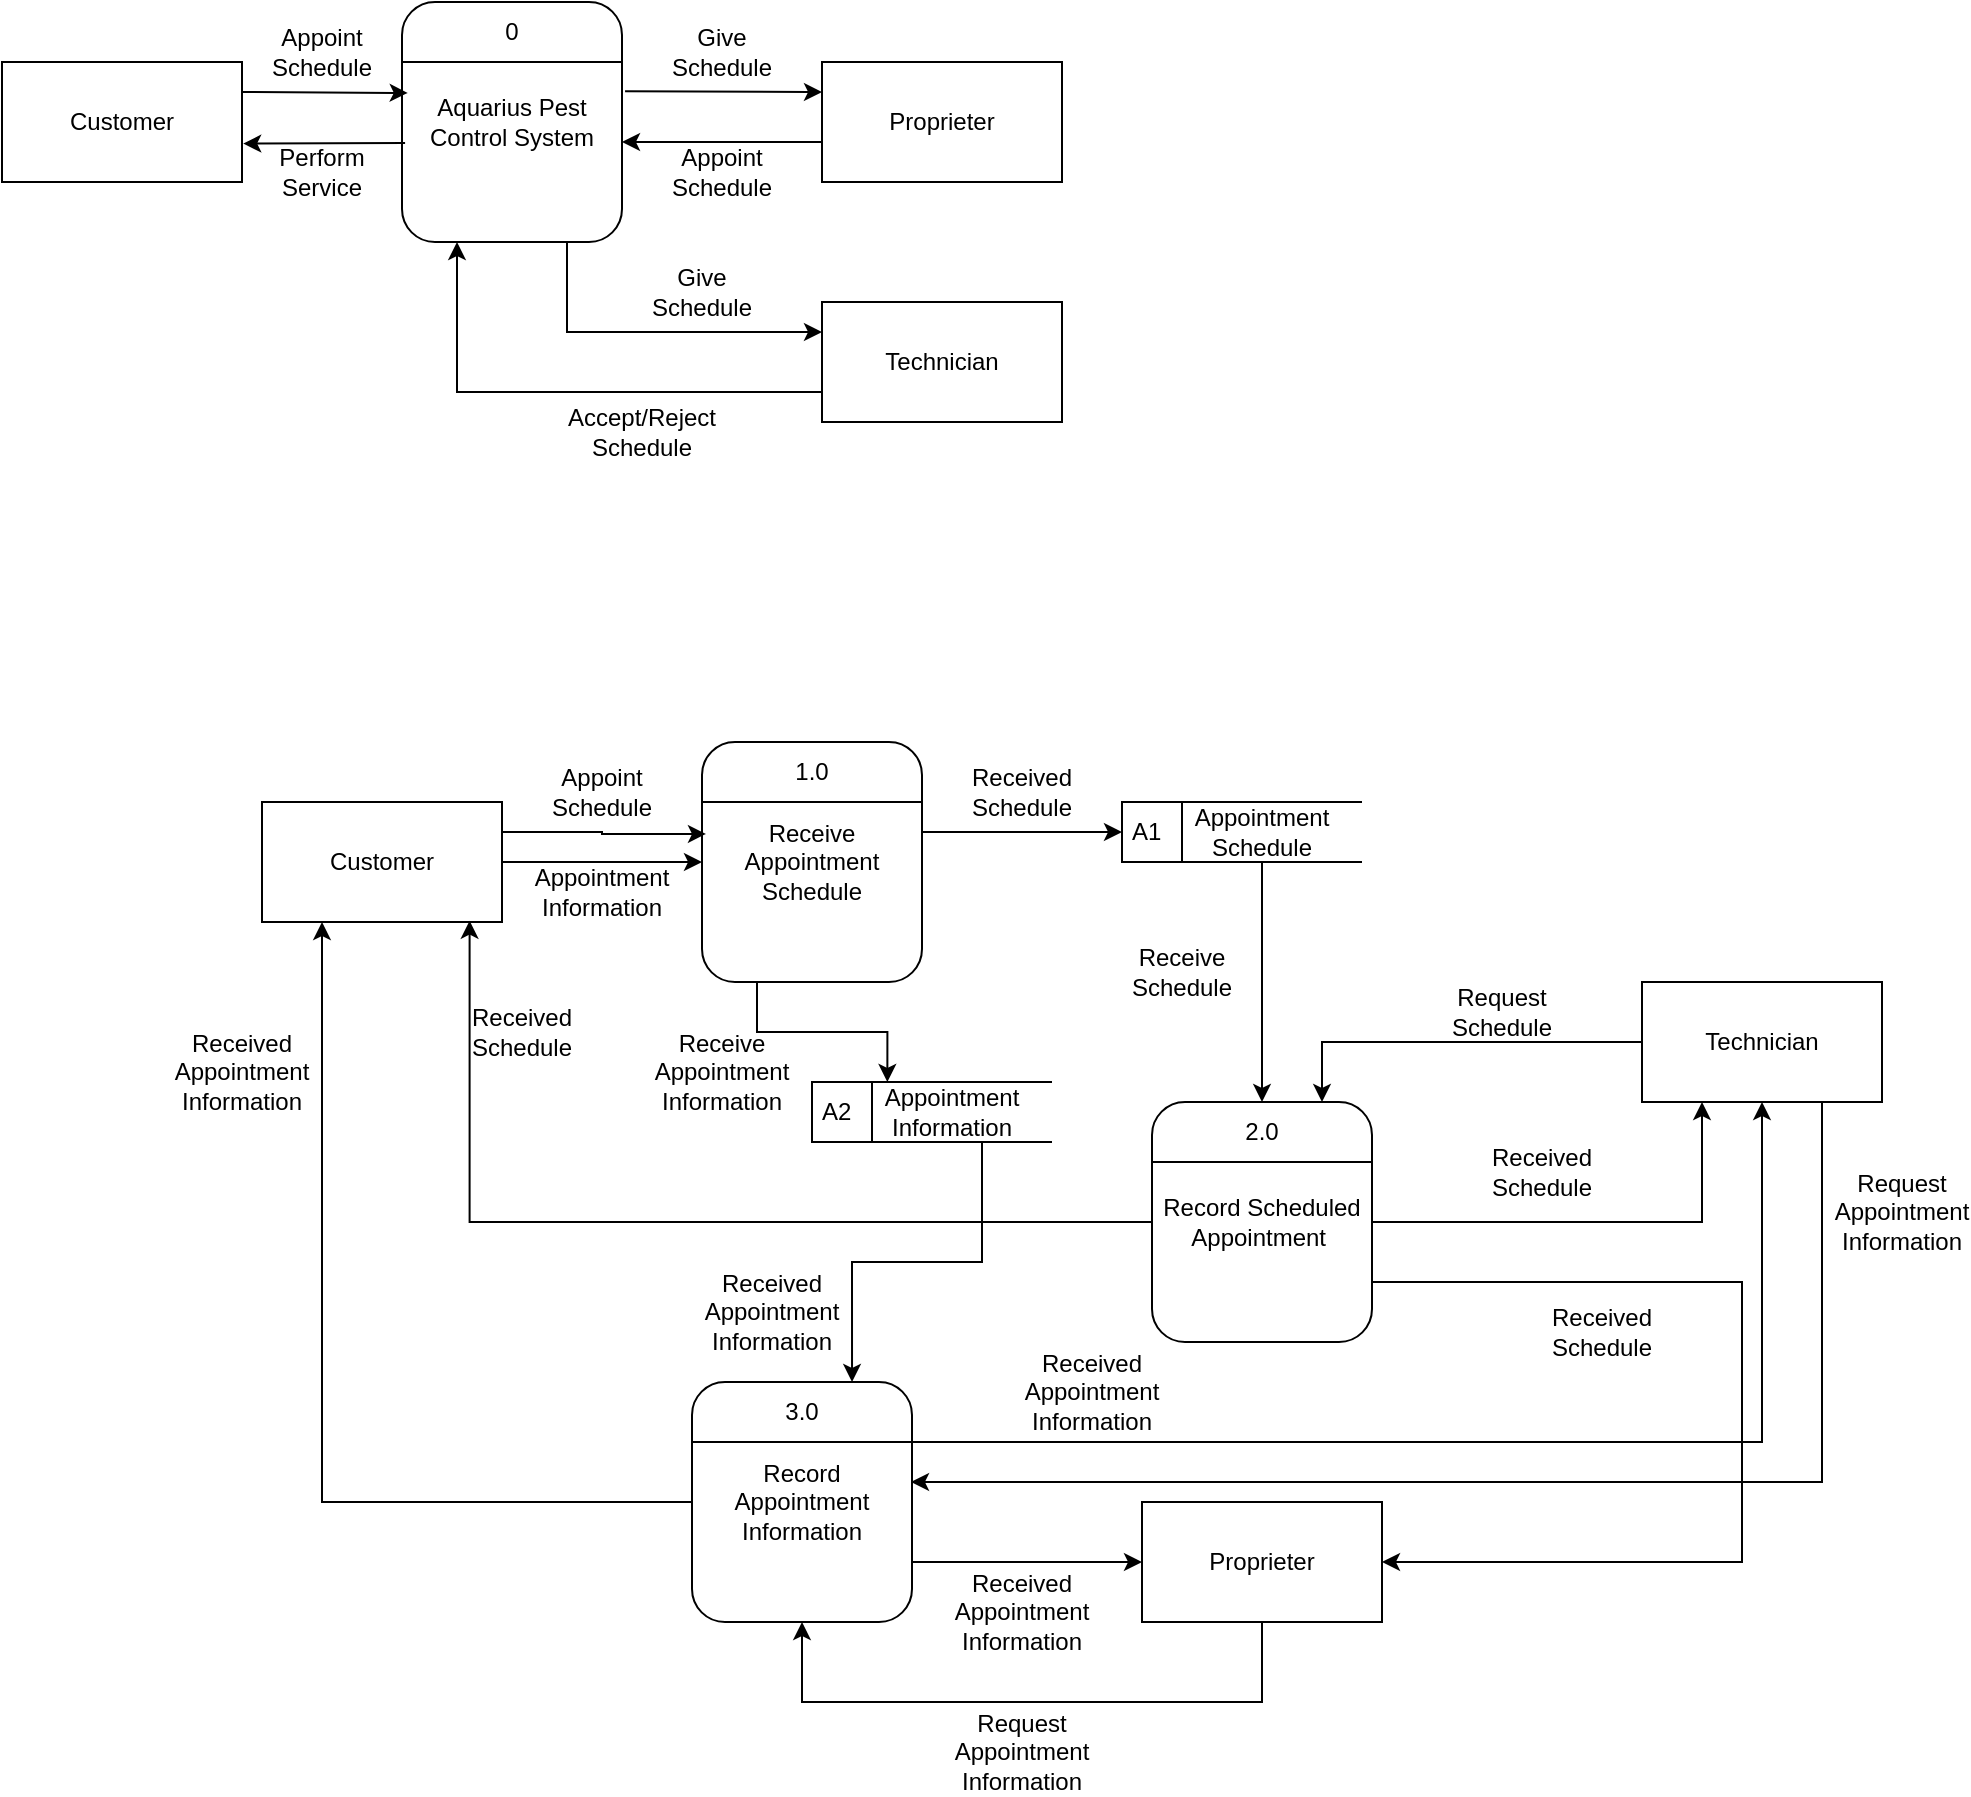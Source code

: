 <mxfile version="24.9.2">
  <diagram name="Page-1" id="nrZ8flM_sY24ld73uj93">
    <mxGraphModel dx="1164" dy="681" grid="1" gridSize="10" guides="1" tooltips="1" connect="1" arrows="1" fold="1" page="1" pageScale="1" pageWidth="850" pageHeight="1100" math="0" shadow="0">
      <root>
        <mxCell id="0" />
        <mxCell id="1" parent="0" />
        <mxCell id="mO-xAQjlgf0KAZZDHfsd-2" style="edgeStyle=orthogonalEdgeStyle;rounded=0;orthogonalLoop=1;jettySize=auto;html=1;exitX=0.75;exitY=1;exitDx=0;exitDy=0;entryX=0;entryY=0.25;entryDx=0;entryDy=0;" parent="1" source="dr37v-Of7VDJg59vq6-4-1" target="mO-xAQjlgf0KAZZDHfsd-1" edge="1">
          <mxGeometry relative="1" as="geometry" />
        </mxCell>
        <mxCell id="dr37v-Of7VDJg59vq6-4-1" value="Aquarius Pest Control System" style="rounded=1;whiteSpace=wrap;html=1;" parent="1" vertex="1">
          <mxGeometry x="240" y="90" width="110" height="120" as="geometry" />
        </mxCell>
        <mxCell id="dr37v-Of7VDJg59vq6-4-2" value="" style="endArrow=none;html=1;rounded=0;entryX=1;entryY=0.25;entryDx=0;entryDy=0;exitX=0;exitY=0.25;exitDx=0;exitDy=0;" parent="1" source="dr37v-Of7VDJg59vq6-4-1" target="dr37v-Of7VDJg59vq6-4-1" edge="1">
          <mxGeometry width="50" height="50" relative="1" as="geometry">
            <mxPoint x="200" y="150" as="sourcePoint" />
            <mxPoint x="240" y="100" as="targetPoint" />
          </mxGeometry>
        </mxCell>
        <mxCell id="dr37v-Of7VDJg59vq6-4-3" value="0" style="text;html=1;align=center;verticalAlign=middle;whiteSpace=wrap;rounded=0;" parent="1" vertex="1">
          <mxGeometry x="265" y="90" width="60" height="30" as="geometry" />
        </mxCell>
        <mxCell id="dr37v-Of7VDJg59vq6-4-4" value="Customer" style="rounded=0;whiteSpace=wrap;html=1;" parent="1" vertex="1">
          <mxGeometry x="40" y="120" width="120" height="60" as="geometry" />
        </mxCell>
        <mxCell id="dr37v-Of7VDJg59vq6-4-5" value="Proprieter" style="rounded=0;whiteSpace=wrap;html=1;" parent="1" vertex="1">
          <mxGeometry x="450" y="120" width="120" height="60" as="geometry" />
        </mxCell>
        <mxCell id="dr37v-Of7VDJg59vq6-4-6" value="" style="endArrow=classic;html=1;rounded=0;exitX=1;exitY=0.25;exitDx=0;exitDy=0;entryX=0.026;entryY=0.379;entryDx=0;entryDy=0;entryPerimeter=0;" parent="1" source="dr37v-Of7VDJg59vq6-4-4" target="dr37v-Of7VDJg59vq6-4-1" edge="1">
          <mxGeometry width="50" height="50" relative="1" as="geometry">
            <mxPoint x="140" y="230" as="sourcePoint" />
            <mxPoint x="190" y="180" as="targetPoint" />
          </mxGeometry>
        </mxCell>
        <mxCell id="dr37v-Of7VDJg59vq6-4-7" value="" style="endArrow=classic;html=1;rounded=0;exitX=1.014;exitY=0.372;exitDx=0;exitDy=0;exitPerimeter=0;entryX=0;entryY=0.25;entryDx=0;entryDy=0;" parent="1" source="dr37v-Of7VDJg59vq6-4-1" target="dr37v-Of7VDJg59vq6-4-5" edge="1">
          <mxGeometry width="50" height="50" relative="1" as="geometry">
            <mxPoint x="210" y="150" as="sourcePoint" />
            <mxPoint x="260" y="100" as="targetPoint" />
          </mxGeometry>
        </mxCell>
        <mxCell id="dr37v-Of7VDJg59vq6-4-8" value="" style="endArrow=classic;html=1;rounded=0;exitX=0;exitY=0.667;exitDx=0;exitDy=0;exitPerimeter=0;" parent="1" source="dr37v-Of7VDJg59vq6-4-5" edge="1">
          <mxGeometry width="50" height="50" relative="1" as="geometry">
            <mxPoint x="420" y="240" as="sourcePoint" />
            <mxPoint x="350" y="160" as="targetPoint" />
          </mxGeometry>
        </mxCell>
        <mxCell id="dr37v-Of7VDJg59vq6-4-9" value="" style="endArrow=classic;html=1;rounded=0;entryX=1.005;entryY=0.68;entryDx=0;entryDy=0;entryPerimeter=0;exitX=0.014;exitY=0.587;exitDx=0;exitDy=0;exitPerimeter=0;" parent="1" source="dr37v-Of7VDJg59vq6-4-1" target="dr37v-Of7VDJg59vq6-4-4" edge="1">
          <mxGeometry width="50" height="50" relative="1" as="geometry">
            <mxPoint x="250" y="200" as="sourcePoint" />
            <mxPoint x="300" y="150" as="targetPoint" />
          </mxGeometry>
        </mxCell>
        <mxCell id="dr37v-Of7VDJg59vq6-4-10" value="Appoint Schedule" style="text;html=1;align=center;verticalAlign=middle;whiteSpace=wrap;rounded=0;" parent="1" vertex="1">
          <mxGeometry x="170" y="100" width="60" height="30" as="geometry" />
        </mxCell>
        <mxCell id="dr37v-Of7VDJg59vq6-4-11" value="Give Schedule" style="text;html=1;align=center;verticalAlign=middle;whiteSpace=wrap;rounded=0;" parent="1" vertex="1">
          <mxGeometry x="370" y="100" width="60" height="30" as="geometry" />
        </mxCell>
        <mxCell id="dr37v-Of7VDJg59vq6-4-12" value="Appoint Schedule" style="text;html=1;align=center;verticalAlign=middle;whiteSpace=wrap;rounded=0;" parent="1" vertex="1">
          <mxGeometry x="370" y="160" width="60" height="30" as="geometry" />
        </mxCell>
        <mxCell id="dr37v-Of7VDJg59vq6-4-13" value="Perform Service" style="text;html=1;align=center;verticalAlign=middle;whiteSpace=wrap;rounded=0;" parent="1" vertex="1">
          <mxGeometry x="170" y="160" width="60" height="30" as="geometry" />
        </mxCell>
        <mxCell id="mO-xAQjlgf0KAZZDHfsd-4" style="edgeStyle=orthogonalEdgeStyle;rounded=0;orthogonalLoop=1;jettySize=auto;html=1;exitX=0;exitY=0.75;exitDx=0;exitDy=0;entryX=0.25;entryY=1;entryDx=0;entryDy=0;" parent="1" source="mO-xAQjlgf0KAZZDHfsd-1" target="dr37v-Of7VDJg59vq6-4-1" edge="1">
          <mxGeometry relative="1" as="geometry" />
        </mxCell>
        <mxCell id="mO-xAQjlgf0KAZZDHfsd-1" value="Technician" style="rounded=0;whiteSpace=wrap;html=1;" parent="1" vertex="1">
          <mxGeometry x="450" y="240" width="120" height="60" as="geometry" />
        </mxCell>
        <mxCell id="mO-xAQjlgf0KAZZDHfsd-3" value="Give Schedule" style="text;html=1;align=center;verticalAlign=middle;whiteSpace=wrap;rounded=0;" parent="1" vertex="1">
          <mxGeometry x="360" y="220" width="60" height="30" as="geometry" />
        </mxCell>
        <mxCell id="mO-xAQjlgf0KAZZDHfsd-5" value="Accept/Reject Schedule" style="text;html=1;align=center;verticalAlign=middle;whiteSpace=wrap;rounded=0;" parent="1" vertex="1">
          <mxGeometry x="330" y="290" width="60" height="30" as="geometry" />
        </mxCell>
        <mxCell id="mO-xAQjlgf0KAZZDHfsd-6" value="Receive Appointment Schedule" style="rounded=1;whiteSpace=wrap;html=1;" parent="1" vertex="1">
          <mxGeometry x="390" y="460" width="110" height="120" as="geometry" />
        </mxCell>
        <mxCell id="mO-xAQjlgf0KAZZDHfsd-7" value="" style="endArrow=none;html=1;rounded=0;entryX=1;entryY=0.25;entryDx=0;entryDy=0;exitX=0;exitY=0.25;exitDx=0;exitDy=0;" parent="1" source="mO-xAQjlgf0KAZZDHfsd-6" target="mO-xAQjlgf0KAZZDHfsd-6" edge="1">
          <mxGeometry width="50" height="50" relative="1" as="geometry">
            <mxPoint x="350" y="520" as="sourcePoint" />
            <mxPoint x="390" y="470" as="targetPoint" />
          </mxGeometry>
        </mxCell>
        <mxCell id="mO-xAQjlgf0KAZZDHfsd-8" value="1.0" style="text;html=1;align=center;verticalAlign=middle;whiteSpace=wrap;rounded=0;" parent="1" vertex="1">
          <mxGeometry x="415" y="460" width="60" height="30" as="geometry" />
        </mxCell>
        <mxCell id="9PFNCX79VaehlB443Bku-1" style="edgeStyle=orthogonalEdgeStyle;rounded=0;orthogonalLoop=1;jettySize=auto;html=1;exitX=1;exitY=0.5;exitDx=0;exitDy=0;entryX=0;entryY=0.5;entryDx=0;entryDy=0;" parent="1" source="mO-xAQjlgf0KAZZDHfsd-9" target="mO-xAQjlgf0KAZZDHfsd-6" edge="1">
          <mxGeometry relative="1" as="geometry" />
        </mxCell>
        <mxCell id="mO-xAQjlgf0KAZZDHfsd-9" value="Customer" style="rounded=0;whiteSpace=wrap;html=1;" parent="1" vertex="1">
          <mxGeometry x="170" y="490" width="120" height="60" as="geometry" />
        </mxCell>
        <mxCell id="mO-xAQjlgf0KAZZDHfsd-10" style="edgeStyle=orthogonalEdgeStyle;rounded=0;orthogonalLoop=1;jettySize=auto;html=1;exitX=1;exitY=0.25;exitDx=0;exitDy=0;entryX=0.018;entryY=0.383;entryDx=0;entryDy=0;entryPerimeter=0;" parent="1" source="mO-xAQjlgf0KAZZDHfsd-9" target="mO-xAQjlgf0KAZZDHfsd-6" edge="1">
          <mxGeometry relative="1" as="geometry" />
        </mxCell>
        <mxCell id="mO-xAQjlgf0KAZZDHfsd-11" value="Appoint Schedule" style="text;html=1;align=center;verticalAlign=middle;whiteSpace=wrap;rounded=0;" parent="1" vertex="1">
          <mxGeometry x="310" y="470" width="60" height="30" as="geometry" />
        </mxCell>
        <mxCell id="mO-xAQjlgf0KAZZDHfsd-12" value="A1" style="html=1;dashed=0;whiteSpace=wrap;shape=mxgraph.dfd.dataStoreID;align=left;spacingLeft=3;points=[[0,0],[0.5,0],[1,0],[0,0.5],[1,0.5],[0,1],[0.5,1],[1,1]];" parent="1" vertex="1">
          <mxGeometry x="600" y="490" width="120" height="30" as="geometry" />
        </mxCell>
        <mxCell id="mO-xAQjlgf0KAZZDHfsd-20" style="edgeStyle=orthogonalEdgeStyle;rounded=0;orthogonalLoop=1;jettySize=auto;html=1;exitX=0.5;exitY=1;exitDx=0;exitDy=0;entryX=0.5;entryY=0;entryDx=0;entryDy=0;" parent="1" source="mO-xAQjlgf0KAZZDHfsd-13" target="mO-xAQjlgf0KAZZDHfsd-19" edge="1">
          <mxGeometry relative="1" as="geometry" />
        </mxCell>
        <mxCell id="mO-xAQjlgf0KAZZDHfsd-13" value="Appointment Schedule" style="text;html=1;align=center;verticalAlign=middle;whiteSpace=wrap;rounded=0;" parent="1" vertex="1">
          <mxGeometry x="640" y="490" width="60" height="30" as="geometry" />
        </mxCell>
        <mxCell id="mO-xAQjlgf0KAZZDHfsd-14" value="" style="endArrow=classic;html=1;rounded=0;exitX=1.004;exitY=0.375;exitDx=0;exitDy=0;exitPerimeter=0;entryX=0;entryY=0.5;entryDx=0;entryDy=0;" parent="1" source="mO-xAQjlgf0KAZZDHfsd-6" target="mO-xAQjlgf0KAZZDHfsd-12" edge="1">
          <mxGeometry width="50" height="50" relative="1" as="geometry">
            <mxPoint x="460" y="440" as="sourcePoint" />
            <mxPoint x="510" y="390" as="targetPoint" />
          </mxGeometry>
        </mxCell>
        <mxCell id="mO-xAQjlgf0KAZZDHfsd-15" value="Received Schedule" style="text;html=1;align=center;verticalAlign=middle;whiteSpace=wrap;rounded=0;" parent="1" vertex="1">
          <mxGeometry x="520" y="470" width="60" height="30" as="geometry" />
        </mxCell>
        <mxCell id="9PFNCX79VaehlB443Bku-19" style="edgeStyle=orthogonalEdgeStyle;rounded=0;orthogonalLoop=1;jettySize=auto;html=1;exitX=1;exitY=0.75;exitDx=0;exitDy=0;entryX=1;entryY=0.5;entryDx=0;entryDy=0;" parent="1" source="mO-xAQjlgf0KAZZDHfsd-17" target="9PFNCX79VaehlB443Bku-15" edge="1">
          <mxGeometry relative="1" as="geometry">
            <Array as="points">
              <mxPoint x="910" y="730" />
              <mxPoint x="910" y="870" />
            </Array>
          </mxGeometry>
        </mxCell>
        <mxCell id="9PFNCX79VaehlB443Bku-20" style="edgeStyle=orthogonalEdgeStyle;rounded=0;orthogonalLoop=1;jettySize=auto;html=1;exitX=1;exitY=0.5;exitDx=0;exitDy=0;entryX=0.25;entryY=1;entryDx=0;entryDy=0;" parent="1" source="mO-xAQjlgf0KAZZDHfsd-17" target="9PFNCX79VaehlB443Bku-16" edge="1">
          <mxGeometry relative="1" as="geometry">
            <mxPoint x="890" y="680" as="targetPoint" />
            <Array as="points">
              <mxPoint x="890" y="700" />
            </Array>
          </mxGeometry>
        </mxCell>
        <mxCell id="mO-xAQjlgf0KAZZDHfsd-17" value="Record Scheduled Appointment&amp;nbsp;" style="rounded=1;whiteSpace=wrap;html=1;" parent="1" vertex="1">
          <mxGeometry x="615" y="640" width="110" height="120" as="geometry" />
        </mxCell>
        <mxCell id="mO-xAQjlgf0KAZZDHfsd-18" value="" style="endArrow=none;html=1;rounded=0;entryX=1;entryY=0.25;entryDx=0;entryDy=0;exitX=0;exitY=0.25;exitDx=0;exitDy=0;" parent="1" source="mO-xAQjlgf0KAZZDHfsd-17" target="mO-xAQjlgf0KAZZDHfsd-17" edge="1">
          <mxGeometry width="50" height="50" relative="1" as="geometry">
            <mxPoint x="575" y="700" as="sourcePoint" />
            <mxPoint x="615" y="650" as="targetPoint" />
          </mxGeometry>
        </mxCell>
        <mxCell id="mO-xAQjlgf0KAZZDHfsd-19" value="2.0" style="text;html=1;align=center;verticalAlign=middle;whiteSpace=wrap;rounded=0;" parent="1" vertex="1">
          <mxGeometry x="640" y="640" width="60" height="30" as="geometry" />
        </mxCell>
        <mxCell id="mO-xAQjlgf0KAZZDHfsd-21" value="Receive Schedule" style="text;html=1;align=center;verticalAlign=middle;whiteSpace=wrap;rounded=0;" parent="1" vertex="1">
          <mxGeometry x="600" y="560" width="60" height="30" as="geometry" />
        </mxCell>
        <mxCell id="9PFNCX79VaehlB443Bku-2" value="Appointment Information" style="text;html=1;align=center;verticalAlign=middle;whiteSpace=wrap;rounded=0;" parent="1" vertex="1">
          <mxGeometry x="310" y="520" width="60" height="30" as="geometry" />
        </mxCell>
        <mxCell id="9PFNCX79VaehlB443Bku-3" value="A2" style="html=1;dashed=0;whiteSpace=wrap;shape=mxgraph.dfd.dataStoreID;align=left;spacingLeft=3;points=[[0,0],[0.5,0],[1,0],[0,0.5],[1,0.5],[0,1],[0.5,1],[1,1]];" parent="1" vertex="1">
          <mxGeometry x="445" y="630" width="120" height="30" as="geometry" />
        </mxCell>
        <mxCell id="9PFNCX79VaehlB443Bku-4" value="Appointment Information" style="text;html=1;align=center;verticalAlign=middle;whiteSpace=wrap;rounded=0;" parent="1" vertex="1">
          <mxGeometry x="485" y="630" width="60" height="30" as="geometry" />
        </mxCell>
        <mxCell id="9PFNCX79VaehlB443Bku-7" style="edgeStyle=orthogonalEdgeStyle;rounded=0;orthogonalLoop=1;jettySize=auto;html=1;exitX=0.25;exitY=1;exitDx=0;exitDy=0;entryX=0.314;entryY=0;entryDx=0;entryDy=0;entryPerimeter=0;" parent="1" source="mO-xAQjlgf0KAZZDHfsd-6" target="9PFNCX79VaehlB443Bku-3" edge="1">
          <mxGeometry relative="1" as="geometry" />
        </mxCell>
        <mxCell id="9PFNCX79VaehlB443Bku-8" value="Receive Appointment Information" style="text;html=1;align=center;verticalAlign=middle;whiteSpace=wrap;rounded=0;" parent="1" vertex="1">
          <mxGeometry x="370" y="610" width="60" height="30" as="geometry" />
        </mxCell>
        <mxCell id="9PFNCX79VaehlB443Bku-17" style="edgeStyle=orthogonalEdgeStyle;rounded=0;orthogonalLoop=1;jettySize=auto;html=1;exitX=1;exitY=0.75;exitDx=0;exitDy=0;" parent="1" source="9PFNCX79VaehlB443Bku-9" target="9PFNCX79VaehlB443Bku-15" edge="1">
          <mxGeometry relative="1" as="geometry" />
        </mxCell>
        <mxCell id="9PFNCX79VaehlB443Bku-18" style="edgeStyle=orthogonalEdgeStyle;rounded=0;orthogonalLoop=1;jettySize=auto;html=1;exitX=1;exitY=0.25;exitDx=0;exitDy=0;entryX=0.5;entryY=1;entryDx=0;entryDy=0;" parent="1" source="9PFNCX79VaehlB443Bku-9" target="9PFNCX79VaehlB443Bku-16" edge="1">
          <mxGeometry relative="1" as="geometry" />
        </mxCell>
        <mxCell id="g_eFMP9g_AibDPPwKykl-10" style="edgeStyle=orthogonalEdgeStyle;rounded=0;orthogonalLoop=1;jettySize=auto;html=1;exitX=0;exitY=0.5;exitDx=0;exitDy=0;entryX=0.25;entryY=1;entryDx=0;entryDy=0;" edge="1" parent="1" source="9PFNCX79VaehlB443Bku-9" target="mO-xAQjlgf0KAZZDHfsd-9">
          <mxGeometry relative="1" as="geometry" />
        </mxCell>
        <mxCell id="9PFNCX79VaehlB443Bku-9" value="Record Appointment Information" style="rounded=1;whiteSpace=wrap;html=1;" parent="1" vertex="1">
          <mxGeometry x="385" y="780" width="110" height="120" as="geometry" />
        </mxCell>
        <mxCell id="9PFNCX79VaehlB443Bku-10" value="" style="endArrow=none;html=1;rounded=0;entryX=1;entryY=0.25;entryDx=0;entryDy=0;exitX=0;exitY=0.25;exitDx=0;exitDy=0;" parent="1" source="9PFNCX79VaehlB443Bku-9" target="9PFNCX79VaehlB443Bku-9" edge="1">
          <mxGeometry width="50" height="50" relative="1" as="geometry">
            <mxPoint x="345" y="840" as="sourcePoint" />
            <mxPoint x="385" y="790" as="targetPoint" />
          </mxGeometry>
        </mxCell>
        <mxCell id="9PFNCX79VaehlB443Bku-11" value="3.0" style="text;html=1;align=center;verticalAlign=middle;whiteSpace=wrap;rounded=0;" parent="1" vertex="1">
          <mxGeometry x="410" y="780" width="60" height="30" as="geometry" />
        </mxCell>
        <mxCell id="9PFNCX79VaehlB443Bku-13" style="edgeStyle=orthogonalEdgeStyle;rounded=0;orthogonalLoop=1;jettySize=auto;html=1;exitX=0.75;exitY=1;exitDx=0;exitDy=0;entryX=0.917;entryY=0;entryDx=0;entryDy=0;entryPerimeter=0;" parent="1" source="9PFNCX79VaehlB443Bku-4" target="9PFNCX79VaehlB443Bku-11" edge="1">
          <mxGeometry relative="1" as="geometry" />
        </mxCell>
        <mxCell id="9PFNCX79VaehlB443Bku-14" value="Received Appointment Information" style="text;html=1;align=center;verticalAlign=middle;whiteSpace=wrap;rounded=0;" parent="1" vertex="1">
          <mxGeometry x="395" y="730" width="60" height="30" as="geometry" />
        </mxCell>
        <mxCell id="g_eFMP9g_AibDPPwKykl-4" style="edgeStyle=orthogonalEdgeStyle;rounded=0;orthogonalLoop=1;jettySize=auto;html=1;exitX=0.5;exitY=1;exitDx=0;exitDy=0;entryX=0.5;entryY=1;entryDx=0;entryDy=0;" edge="1" parent="1" source="9PFNCX79VaehlB443Bku-15" target="9PFNCX79VaehlB443Bku-9">
          <mxGeometry relative="1" as="geometry">
            <Array as="points">
              <mxPoint x="670" y="940" />
              <mxPoint x="440" y="940" />
            </Array>
          </mxGeometry>
        </mxCell>
        <mxCell id="9PFNCX79VaehlB443Bku-15" value="Proprieter" style="rounded=0;whiteSpace=wrap;html=1;" parent="1" vertex="1">
          <mxGeometry x="610" y="840" width="120" height="60" as="geometry" />
        </mxCell>
        <mxCell id="g_eFMP9g_AibDPPwKykl-1" style="edgeStyle=orthogonalEdgeStyle;rounded=0;orthogonalLoop=1;jettySize=auto;html=1;exitX=0;exitY=0.5;exitDx=0;exitDy=0;entryX=1;entryY=0;entryDx=0;entryDy=0;" edge="1" parent="1" source="9PFNCX79VaehlB443Bku-16" target="mO-xAQjlgf0KAZZDHfsd-19">
          <mxGeometry relative="1" as="geometry" />
        </mxCell>
        <mxCell id="g_eFMP9g_AibDPPwKykl-6" style="edgeStyle=orthogonalEdgeStyle;rounded=0;orthogonalLoop=1;jettySize=auto;html=1;exitX=0.75;exitY=1;exitDx=0;exitDy=0;entryX=0.995;entryY=0.418;entryDx=0;entryDy=0;entryPerimeter=0;" edge="1" parent="1" source="9PFNCX79VaehlB443Bku-16" target="9PFNCX79VaehlB443Bku-9">
          <mxGeometry relative="1" as="geometry">
            <Array as="points">
              <mxPoint x="950" y="830" />
              <mxPoint x="495" y="830" />
            </Array>
          </mxGeometry>
        </mxCell>
        <mxCell id="9PFNCX79VaehlB443Bku-16" value="Technician" style="rounded=0;whiteSpace=wrap;html=1;" parent="1" vertex="1">
          <mxGeometry x="860" y="580" width="120" height="60" as="geometry" />
        </mxCell>
        <mxCell id="9PFNCX79VaehlB443Bku-21" value="Received Schedule" style="text;html=1;align=center;verticalAlign=middle;whiteSpace=wrap;rounded=0;" parent="1" vertex="1">
          <mxGeometry x="780" y="660" width="60" height="30" as="geometry" />
        </mxCell>
        <mxCell id="9PFNCX79VaehlB443Bku-22" value="Received Schedule" style="text;html=1;align=center;verticalAlign=middle;whiteSpace=wrap;rounded=0;" parent="1" vertex="1">
          <mxGeometry x="810" y="740" width="60" height="30" as="geometry" />
        </mxCell>
        <mxCell id="9PFNCX79VaehlB443Bku-23" value="Received Appointment Information" style="text;html=1;align=center;verticalAlign=middle;whiteSpace=wrap;rounded=0;" parent="1" vertex="1">
          <mxGeometry x="555" y="770" width="60" height="30" as="geometry" />
        </mxCell>
        <mxCell id="9PFNCX79VaehlB443Bku-24" value="Received Appointment Information" style="text;html=1;align=center;verticalAlign=middle;whiteSpace=wrap;rounded=0;" parent="1" vertex="1">
          <mxGeometry x="520" y="880" width="60" height="30" as="geometry" />
        </mxCell>
        <mxCell id="g_eFMP9g_AibDPPwKykl-2" value="Request Schedule" style="text;html=1;align=center;verticalAlign=middle;whiteSpace=wrap;rounded=0;" vertex="1" parent="1">
          <mxGeometry x="760" y="580" width="60" height="30" as="geometry" />
        </mxCell>
        <mxCell id="g_eFMP9g_AibDPPwKykl-5" value="Request Appointment Information" style="text;html=1;align=center;verticalAlign=middle;whiteSpace=wrap;rounded=0;" vertex="1" parent="1">
          <mxGeometry x="520" y="950" width="60" height="30" as="geometry" />
        </mxCell>
        <mxCell id="g_eFMP9g_AibDPPwKykl-7" value="Request Appointment Information" style="text;html=1;align=center;verticalAlign=middle;whiteSpace=wrap;rounded=0;" vertex="1" parent="1">
          <mxGeometry x="960" y="680" width="60" height="30" as="geometry" />
        </mxCell>
        <mxCell id="g_eFMP9g_AibDPPwKykl-8" style="edgeStyle=orthogonalEdgeStyle;rounded=0;orthogonalLoop=1;jettySize=auto;html=1;exitX=0;exitY=0.5;exitDx=0;exitDy=0;entryX=0.865;entryY=0.989;entryDx=0;entryDy=0;entryPerimeter=0;" edge="1" parent="1" source="mO-xAQjlgf0KAZZDHfsd-17" target="mO-xAQjlgf0KAZZDHfsd-9">
          <mxGeometry relative="1" as="geometry" />
        </mxCell>
        <mxCell id="g_eFMP9g_AibDPPwKykl-9" value="Received Schedule" style="text;html=1;align=center;verticalAlign=middle;whiteSpace=wrap;rounded=0;" vertex="1" parent="1">
          <mxGeometry x="270" y="590" width="60" height="30" as="geometry" />
        </mxCell>
        <mxCell id="g_eFMP9g_AibDPPwKykl-11" value="Received Appointment Information" style="text;html=1;align=center;verticalAlign=middle;whiteSpace=wrap;rounded=0;" vertex="1" parent="1">
          <mxGeometry x="130" y="610" width="60" height="30" as="geometry" />
        </mxCell>
      </root>
    </mxGraphModel>
  </diagram>
</mxfile>
